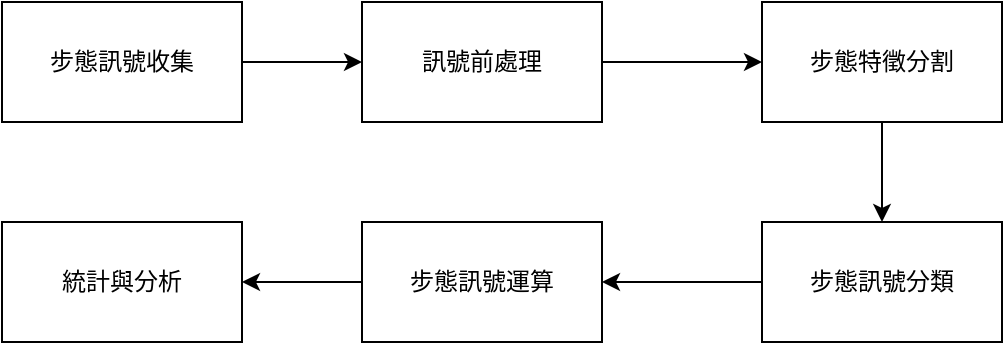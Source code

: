 <mxfile version="21.1.1" type="device">
  <diagram name="第 1 页" id="OaHgZp86S5LBCVMXa_-n">
    <mxGraphModel dx="975" dy="520" grid="1" gridSize="10" guides="1" tooltips="1" connect="1" arrows="1" fold="1" page="1" pageScale="1" pageWidth="827" pageHeight="1169" math="0" shadow="0">
      <root>
        <mxCell id="0" />
        <mxCell id="1" parent="0" />
        <mxCell id="Xnt-6vRTVfxn5Bqi4Ym6-4" value="步態訊號收集" style="rounded=0;whiteSpace=wrap;html=1;labelBackgroundColor=default;strokeColor=default;fontFamily=Helvetica;fontSize=12;fontColor=default;fillColor=default;" vertex="1" parent="1">
          <mxGeometry x="220" y="120" width="120" height="60" as="geometry" />
        </mxCell>
        <mxCell id="Xnt-6vRTVfxn5Bqi4Ym6-5" value="" style="endArrow=classic;html=1;rounded=0;fontFamily=Helvetica;fontSize=12;fontColor=default;exitX=1;exitY=0.5;exitDx=0;exitDy=0;entryX=0;entryY=0.5;entryDx=0;entryDy=0;" edge="1" parent="1" source="Xnt-6vRTVfxn5Bqi4Ym6-4" target="Xnt-6vRTVfxn5Bqi4Ym6-6">
          <mxGeometry width="50" height="50" relative="1" as="geometry">
            <mxPoint x="280" y="210" as="sourcePoint" />
            <mxPoint x="280" y="260" as="targetPoint" />
          </mxGeometry>
        </mxCell>
        <mxCell id="Xnt-6vRTVfxn5Bqi4Ym6-10" value="" style="edgeStyle=orthogonalEdgeStyle;rounded=0;orthogonalLoop=1;jettySize=auto;html=1;fontFamily=Helvetica;fontSize=12;fontColor=default;entryX=0;entryY=0.5;entryDx=0;entryDy=0;" edge="1" parent="1" source="Xnt-6vRTVfxn5Bqi4Ym6-6" target="Xnt-6vRTVfxn5Bqi4Ym6-7">
          <mxGeometry relative="1" as="geometry" />
        </mxCell>
        <mxCell id="Xnt-6vRTVfxn5Bqi4Ym6-6" value="訊號前處理" style="rounded=0;whiteSpace=wrap;html=1;labelBackgroundColor=default;strokeColor=default;fontFamily=Helvetica;fontSize=12;fontColor=default;fillColor=default;" vertex="1" parent="1">
          <mxGeometry x="400" y="120" width="120" height="60" as="geometry" />
        </mxCell>
        <mxCell id="Xnt-6vRTVfxn5Bqi4Ym6-7" value="步態特徵分割" style="rounded=0;whiteSpace=wrap;html=1;labelBackgroundColor=default;strokeColor=default;fontFamily=Helvetica;fontSize=12;fontColor=default;fillColor=default;" vertex="1" parent="1">
          <mxGeometry x="600" y="120" width="120" height="60" as="geometry" />
        </mxCell>
        <mxCell id="Xnt-6vRTVfxn5Bqi4Ym6-8" value="" style="endArrow=classic;html=1;rounded=0;fontFamily=Helvetica;fontSize=12;fontColor=default;exitX=0.5;exitY=1;exitDx=0;exitDy=0;entryX=0.5;entryY=0;entryDx=0;entryDy=0;" edge="1" parent="1" source="Xnt-6vRTVfxn5Bqi4Ym6-7" target="Xnt-6vRTVfxn5Bqi4Ym6-9">
          <mxGeometry width="50" height="50" relative="1" as="geometry">
            <mxPoint x="280" y="410" as="sourcePoint" />
            <mxPoint x="280" y="460" as="targetPoint" />
          </mxGeometry>
        </mxCell>
        <mxCell id="Xnt-6vRTVfxn5Bqi4Ym6-9" value="步態訊號分類" style="rounded=0;whiteSpace=wrap;html=1;labelBackgroundColor=default;strokeColor=default;fontFamily=Helvetica;fontSize=12;fontColor=default;fillColor=default;" vertex="1" parent="1">
          <mxGeometry x="600" y="230" width="120" height="60" as="geometry" />
        </mxCell>
        <mxCell id="Xnt-6vRTVfxn5Bqi4Ym6-12" value="" style="edgeStyle=orthogonalEdgeStyle;rounded=0;orthogonalLoop=1;jettySize=auto;html=1;fontFamily=Helvetica;fontSize=12;fontColor=default;exitX=0;exitY=0.5;exitDx=0;exitDy=0;" edge="1" parent="1" target="Xnt-6vRTVfxn5Bqi4Ym6-13" source="Xnt-6vRTVfxn5Bqi4Ym6-9">
          <mxGeometry relative="1" as="geometry">
            <mxPoint x="850" y="270" as="sourcePoint" />
          </mxGeometry>
        </mxCell>
        <mxCell id="Xnt-6vRTVfxn5Bqi4Ym6-13" value="步態訊號運算" style="rounded=0;whiteSpace=wrap;html=1;labelBackgroundColor=default;strokeColor=default;fontFamily=Helvetica;fontSize=12;fontColor=default;fillColor=default;" vertex="1" parent="1">
          <mxGeometry x="400" y="230" width="120" height="60" as="geometry" />
        </mxCell>
        <mxCell id="Xnt-6vRTVfxn5Bqi4Ym6-15" value="統計與分析" style="rounded=0;whiteSpace=wrap;html=1;labelBackgroundColor=default;strokeColor=default;fontFamily=Helvetica;fontSize=12;fontColor=default;fillColor=default;" vertex="1" parent="1">
          <mxGeometry x="220" y="230" width="120" height="60" as="geometry" />
        </mxCell>
        <mxCell id="Xnt-6vRTVfxn5Bqi4Ym6-16" style="edgeStyle=orthogonalEdgeStyle;rounded=0;orthogonalLoop=1;jettySize=auto;html=1;exitX=0;exitY=0.5;exitDx=0;exitDy=0;fontFamily=Helvetica;fontSize=12;fontColor=default;entryX=1;entryY=0.5;entryDx=0;entryDy=0;" edge="1" parent="1" source="Xnt-6vRTVfxn5Bqi4Ym6-13" target="Xnt-6vRTVfxn5Bqi4Ym6-15">
          <mxGeometry relative="1" as="geometry" />
        </mxCell>
      </root>
    </mxGraphModel>
  </diagram>
</mxfile>
